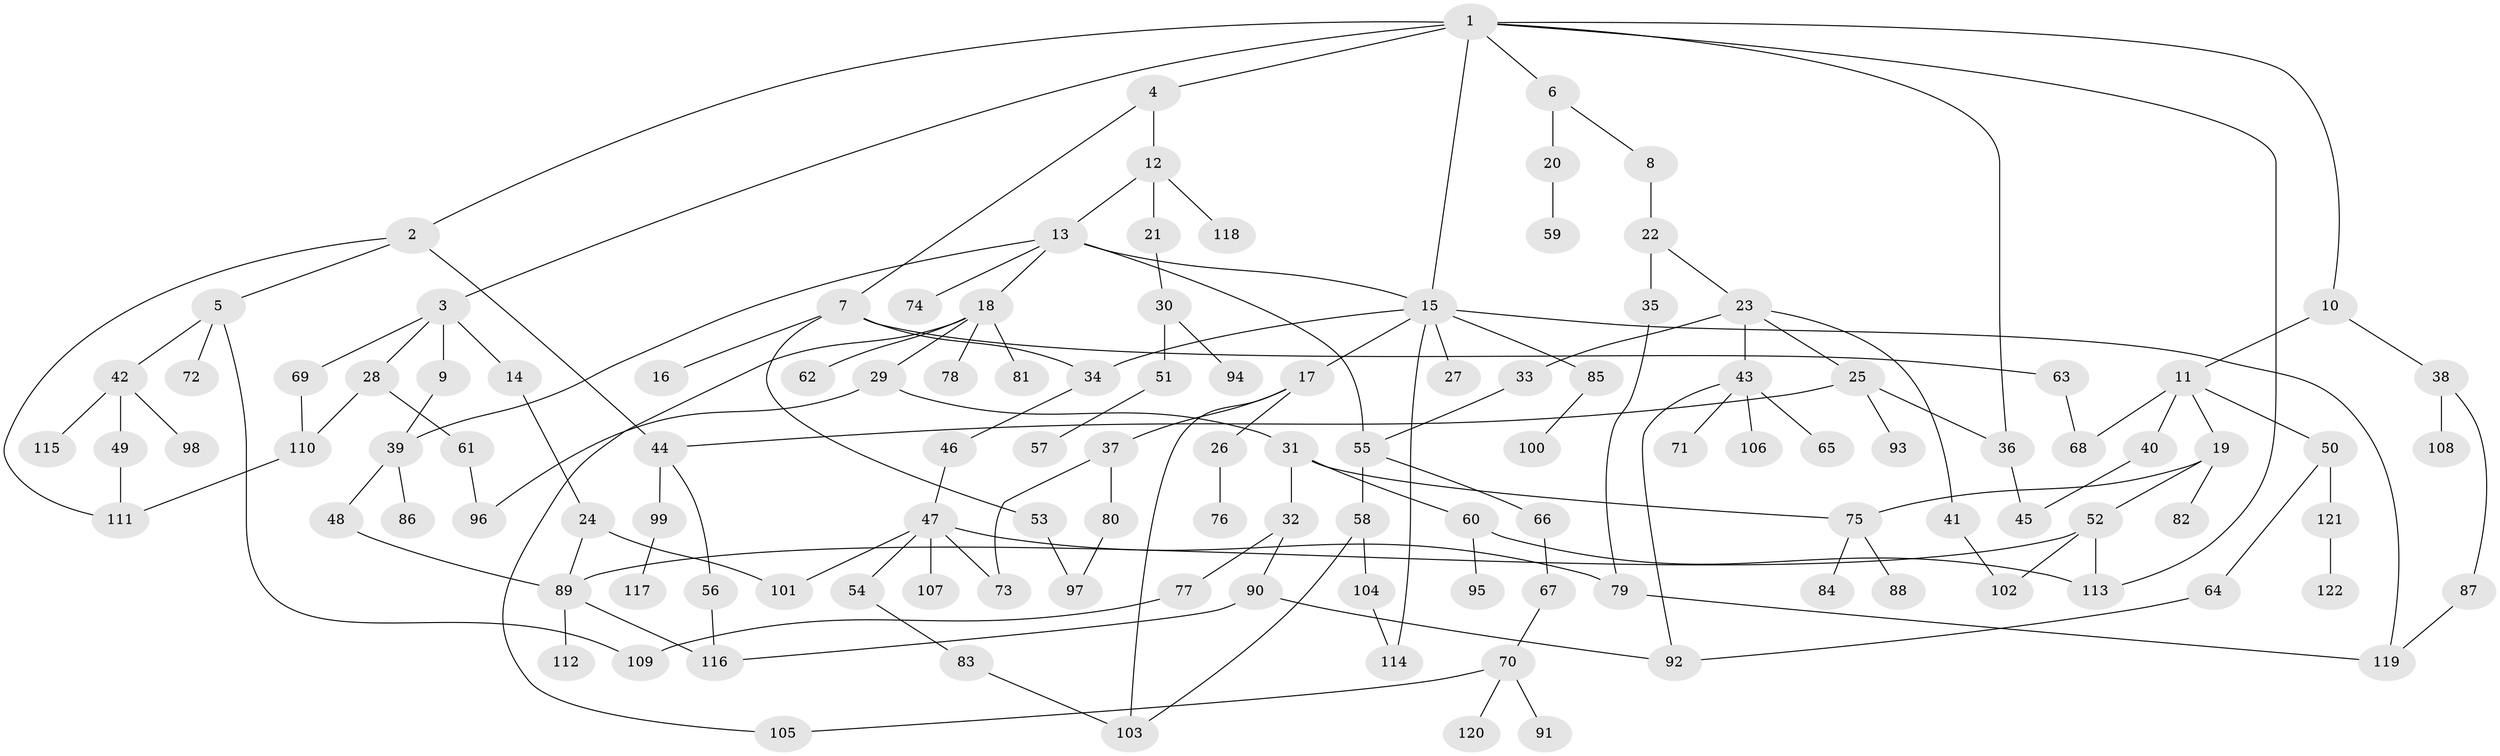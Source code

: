 // coarse degree distribution, {8: 0.013513513513513514, 4: 0.10810810810810811, 6: 0.013513513513513514, 3: 0.3783783783783784, 2: 0.21621621621621623, 5: 0.08108108108108109, 7: 0.013513513513513514, 1: 0.17567567567567569}
// Generated by graph-tools (version 1.1) at 2025/48/03/04/25 22:48:53]
// undirected, 122 vertices, 154 edges
graph export_dot {
  node [color=gray90,style=filled];
  1;
  2;
  3;
  4;
  5;
  6;
  7;
  8;
  9;
  10;
  11;
  12;
  13;
  14;
  15;
  16;
  17;
  18;
  19;
  20;
  21;
  22;
  23;
  24;
  25;
  26;
  27;
  28;
  29;
  30;
  31;
  32;
  33;
  34;
  35;
  36;
  37;
  38;
  39;
  40;
  41;
  42;
  43;
  44;
  45;
  46;
  47;
  48;
  49;
  50;
  51;
  52;
  53;
  54;
  55;
  56;
  57;
  58;
  59;
  60;
  61;
  62;
  63;
  64;
  65;
  66;
  67;
  68;
  69;
  70;
  71;
  72;
  73;
  74;
  75;
  76;
  77;
  78;
  79;
  80;
  81;
  82;
  83;
  84;
  85;
  86;
  87;
  88;
  89;
  90;
  91;
  92;
  93;
  94;
  95;
  96;
  97;
  98;
  99;
  100;
  101;
  102;
  103;
  104;
  105;
  106;
  107;
  108;
  109;
  110;
  111;
  112;
  113;
  114;
  115;
  116;
  117;
  118;
  119;
  120;
  121;
  122;
  1 -- 2;
  1 -- 3;
  1 -- 4;
  1 -- 6;
  1 -- 10;
  1 -- 36;
  1 -- 113;
  1 -- 15;
  2 -- 5;
  2 -- 44;
  2 -- 111;
  3 -- 9;
  3 -- 14;
  3 -- 28;
  3 -- 69;
  4 -- 7;
  4 -- 12;
  5 -- 42;
  5 -- 72;
  5 -- 109;
  6 -- 8;
  6 -- 20;
  7 -- 16;
  7 -- 53;
  7 -- 63;
  7 -- 34;
  8 -- 22;
  9 -- 39;
  10 -- 11;
  10 -- 38;
  11 -- 19;
  11 -- 40;
  11 -- 50;
  11 -- 68;
  12 -- 13;
  12 -- 21;
  12 -- 118;
  13 -- 15;
  13 -- 18;
  13 -- 39;
  13 -- 74;
  13 -- 55;
  14 -- 24;
  15 -- 17;
  15 -- 27;
  15 -- 34;
  15 -- 85;
  15 -- 114;
  15 -- 119;
  17 -- 26;
  17 -- 37;
  17 -- 103;
  18 -- 29;
  18 -- 62;
  18 -- 78;
  18 -- 81;
  18 -- 105;
  19 -- 52;
  19 -- 82;
  19 -- 75;
  20 -- 59;
  21 -- 30;
  22 -- 23;
  22 -- 35;
  23 -- 25;
  23 -- 33;
  23 -- 41;
  23 -- 43;
  24 -- 101;
  24 -- 89;
  25 -- 44;
  25 -- 93;
  25 -- 36;
  26 -- 76;
  28 -- 61;
  28 -- 110;
  29 -- 31;
  29 -- 96;
  30 -- 51;
  30 -- 94;
  31 -- 32;
  31 -- 60;
  31 -- 75;
  32 -- 77;
  32 -- 90;
  33 -- 55;
  34 -- 46;
  35 -- 79;
  36 -- 45;
  37 -- 80;
  37 -- 73;
  38 -- 87;
  38 -- 108;
  39 -- 48;
  39 -- 86;
  40 -- 45;
  41 -- 102;
  42 -- 49;
  42 -- 98;
  42 -- 115;
  43 -- 65;
  43 -- 71;
  43 -- 106;
  43 -- 92;
  44 -- 56;
  44 -- 99;
  46 -- 47;
  47 -- 54;
  47 -- 73;
  47 -- 79;
  47 -- 101;
  47 -- 107;
  48 -- 89;
  49 -- 111;
  50 -- 64;
  50 -- 121;
  51 -- 57;
  52 -- 113;
  52 -- 102;
  52 -- 89;
  53 -- 97;
  54 -- 83;
  55 -- 58;
  55 -- 66;
  56 -- 116;
  58 -- 103;
  58 -- 104;
  60 -- 95;
  60 -- 113;
  61 -- 96;
  63 -- 68;
  64 -- 92;
  66 -- 67;
  67 -- 70;
  69 -- 110;
  70 -- 91;
  70 -- 105;
  70 -- 120;
  75 -- 84;
  75 -- 88;
  77 -- 109;
  79 -- 119;
  80 -- 97;
  83 -- 103;
  85 -- 100;
  87 -- 119;
  89 -- 112;
  89 -- 116;
  90 -- 92;
  90 -- 116;
  99 -- 117;
  104 -- 114;
  110 -- 111;
  121 -- 122;
}
